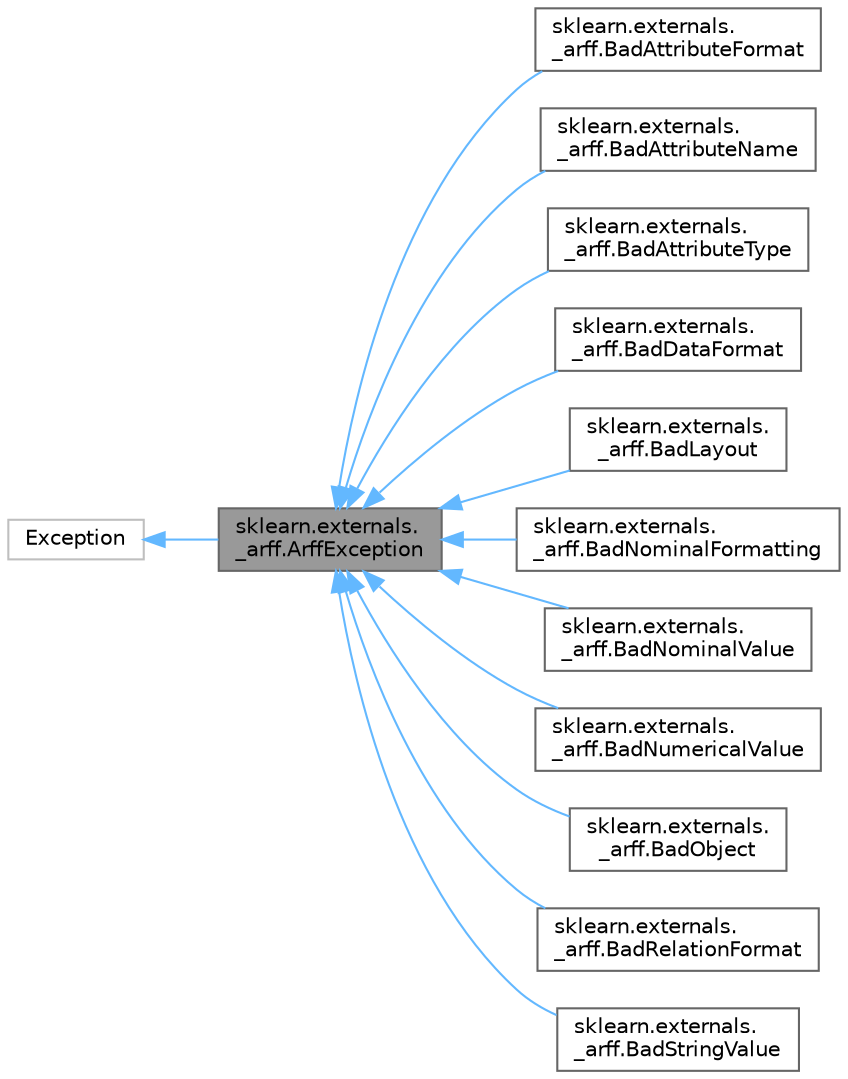 digraph "sklearn.externals._arff.ArffException"
{
 // LATEX_PDF_SIZE
  bgcolor="transparent";
  edge [fontname=Helvetica,fontsize=10,labelfontname=Helvetica,labelfontsize=10];
  node [fontname=Helvetica,fontsize=10,shape=box,height=0.2,width=0.4];
  rankdir="LR";
  Node1 [id="Node000001",label="sklearn.externals.\l_arff.ArffException",height=0.2,width=0.4,color="gray40", fillcolor="grey60", style="filled", fontcolor="black",tooltip=" "];
  Node2 -> Node1 [id="edge1_Node000001_Node000002",dir="back",color="steelblue1",style="solid",tooltip=" "];
  Node2 [id="Node000002",label="Exception",height=0.2,width=0.4,color="grey75", fillcolor="white", style="filled",URL="$d4/d67/classException.html",tooltip=" "];
  Node1 -> Node3 [id="edge2_Node000001_Node000003",dir="back",color="steelblue1",style="solid",tooltip=" "];
  Node3 [id="Node000003",label="sklearn.externals.\l_arff.BadAttributeFormat",height=0.2,width=0.4,color="gray40", fillcolor="white", style="filled",URL="$dc/d36/classsklearn_1_1externals_1_1__arff_1_1BadAttributeFormat.html",tooltip=" "];
  Node1 -> Node4 [id="edge3_Node000001_Node000004",dir="back",color="steelblue1",style="solid",tooltip=" "];
  Node4 [id="Node000004",label="sklearn.externals.\l_arff.BadAttributeName",height=0.2,width=0.4,color="gray40", fillcolor="white", style="filled",URL="$d9/dfe/classsklearn_1_1externals_1_1__arff_1_1BadAttributeName.html",tooltip=" "];
  Node1 -> Node5 [id="edge4_Node000001_Node000005",dir="back",color="steelblue1",style="solid",tooltip=" "];
  Node5 [id="Node000005",label="sklearn.externals.\l_arff.BadAttributeType",height=0.2,width=0.4,color="gray40", fillcolor="white", style="filled",URL="$d0/d7d/classsklearn_1_1externals_1_1__arff_1_1BadAttributeType.html",tooltip=" "];
  Node1 -> Node6 [id="edge5_Node000001_Node000006",dir="back",color="steelblue1",style="solid",tooltip=" "];
  Node6 [id="Node000006",label="sklearn.externals.\l_arff.BadDataFormat",height=0.2,width=0.4,color="gray40", fillcolor="white", style="filled",URL="$da/deb/classsklearn_1_1externals_1_1__arff_1_1BadDataFormat.html",tooltip=" "];
  Node1 -> Node7 [id="edge6_Node000001_Node000007",dir="back",color="steelblue1",style="solid",tooltip=" "];
  Node7 [id="Node000007",label="sklearn.externals.\l_arff.BadLayout",height=0.2,width=0.4,color="gray40", fillcolor="white", style="filled",URL="$db/d96/classsklearn_1_1externals_1_1__arff_1_1BadLayout.html",tooltip=" "];
  Node1 -> Node8 [id="edge7_Node000001_Node000008",dir="back",color="steelblue1",style="solid",tooltip=" "];
  Node8 [id="Node000008",label="sklearn.externals.\l_arff.BadNominalFormatting",height=0.2,width=0.4,color="gray40", fillcolor="white", style="filled",URL="$d7/d48/classsklearn_1_1externals_1_1__arff_1_1BadNominalFormatting.html",tooltip=" "];
  Node1 -> Node9 [id="edge8_Node000001_Node000009",dir="back",color="steelblue1",style="solid",tooltip=" "];
  Node9 [id="Node000009",label="sklearn.externals.\l_arff.BadNominalValue",height=0.2,width=0.4,color="gray40", fillcolor="white", style="filled",URL="$dc/de7/classsklearn_1_1externals_1_1__arff_1_1BadNominalValue.html",tooltip=" "];
  Node1 -> Node10 [id="edge9_Node000001_Node000010",dir="back",color="steelblue1",style="solid",tooltip=" "];
  Node10 [id="Node000010",label="sklearn.externals.\l_arff.BadNumericalValue",height=0.2,width=0.4,color="gray40", fillcolor="white", style="filled",URL="$da/dfd/classsklearn_1_1externals_1_1__arff_1_1BadNumericalValue.html",tooltip=" "];
  Node1 -> Node11 [id="edge10_Node000001_Node000011",dir="back",color="steelblue1",style="solid",tooltip=" "];
  Node11 [id="Node000011",label="sklearn.externals.\l_arff.BadObject",height=0.2,width=0.4,color="gray40", fillcolor="white", style="filled",URL="$da/db1/classsklearn_1_1externals_1_1__arff_1_1BadObject.html",tooltip=" "];
  Node1 -> Node12 [id="edge11_Node000001_Node000012",dir="back",color="steelblue1",style="solid",tooltip=" "];
  Node12 [id="Node000012",label="sklearn.externals.\l_arff.BadRelationFormat",height=0.2,width=0.4,color="gray40", fillcolor="white", style="filled",URL="$d8/db1/classsklearn_1_1externals_1_1__arff_1_1BadRelationFormat.html",tooltip=" "];
  Node1 -> Node13 [id="edge12_Node000001_Node000013",dir="back",color="steelblue1",style="solid",tooltip=" "];
  Node13 [id="Node000013",label="sklearn.externals.\l_arff.BadStringValue",height=0.2,width=0.4,color="gray40", fillcolor="white", style="filled",URL="$de/d87/classsklearn_1_1externals_1_1__arff_1_1BadStringValue.html",tooltip=" "];
}
